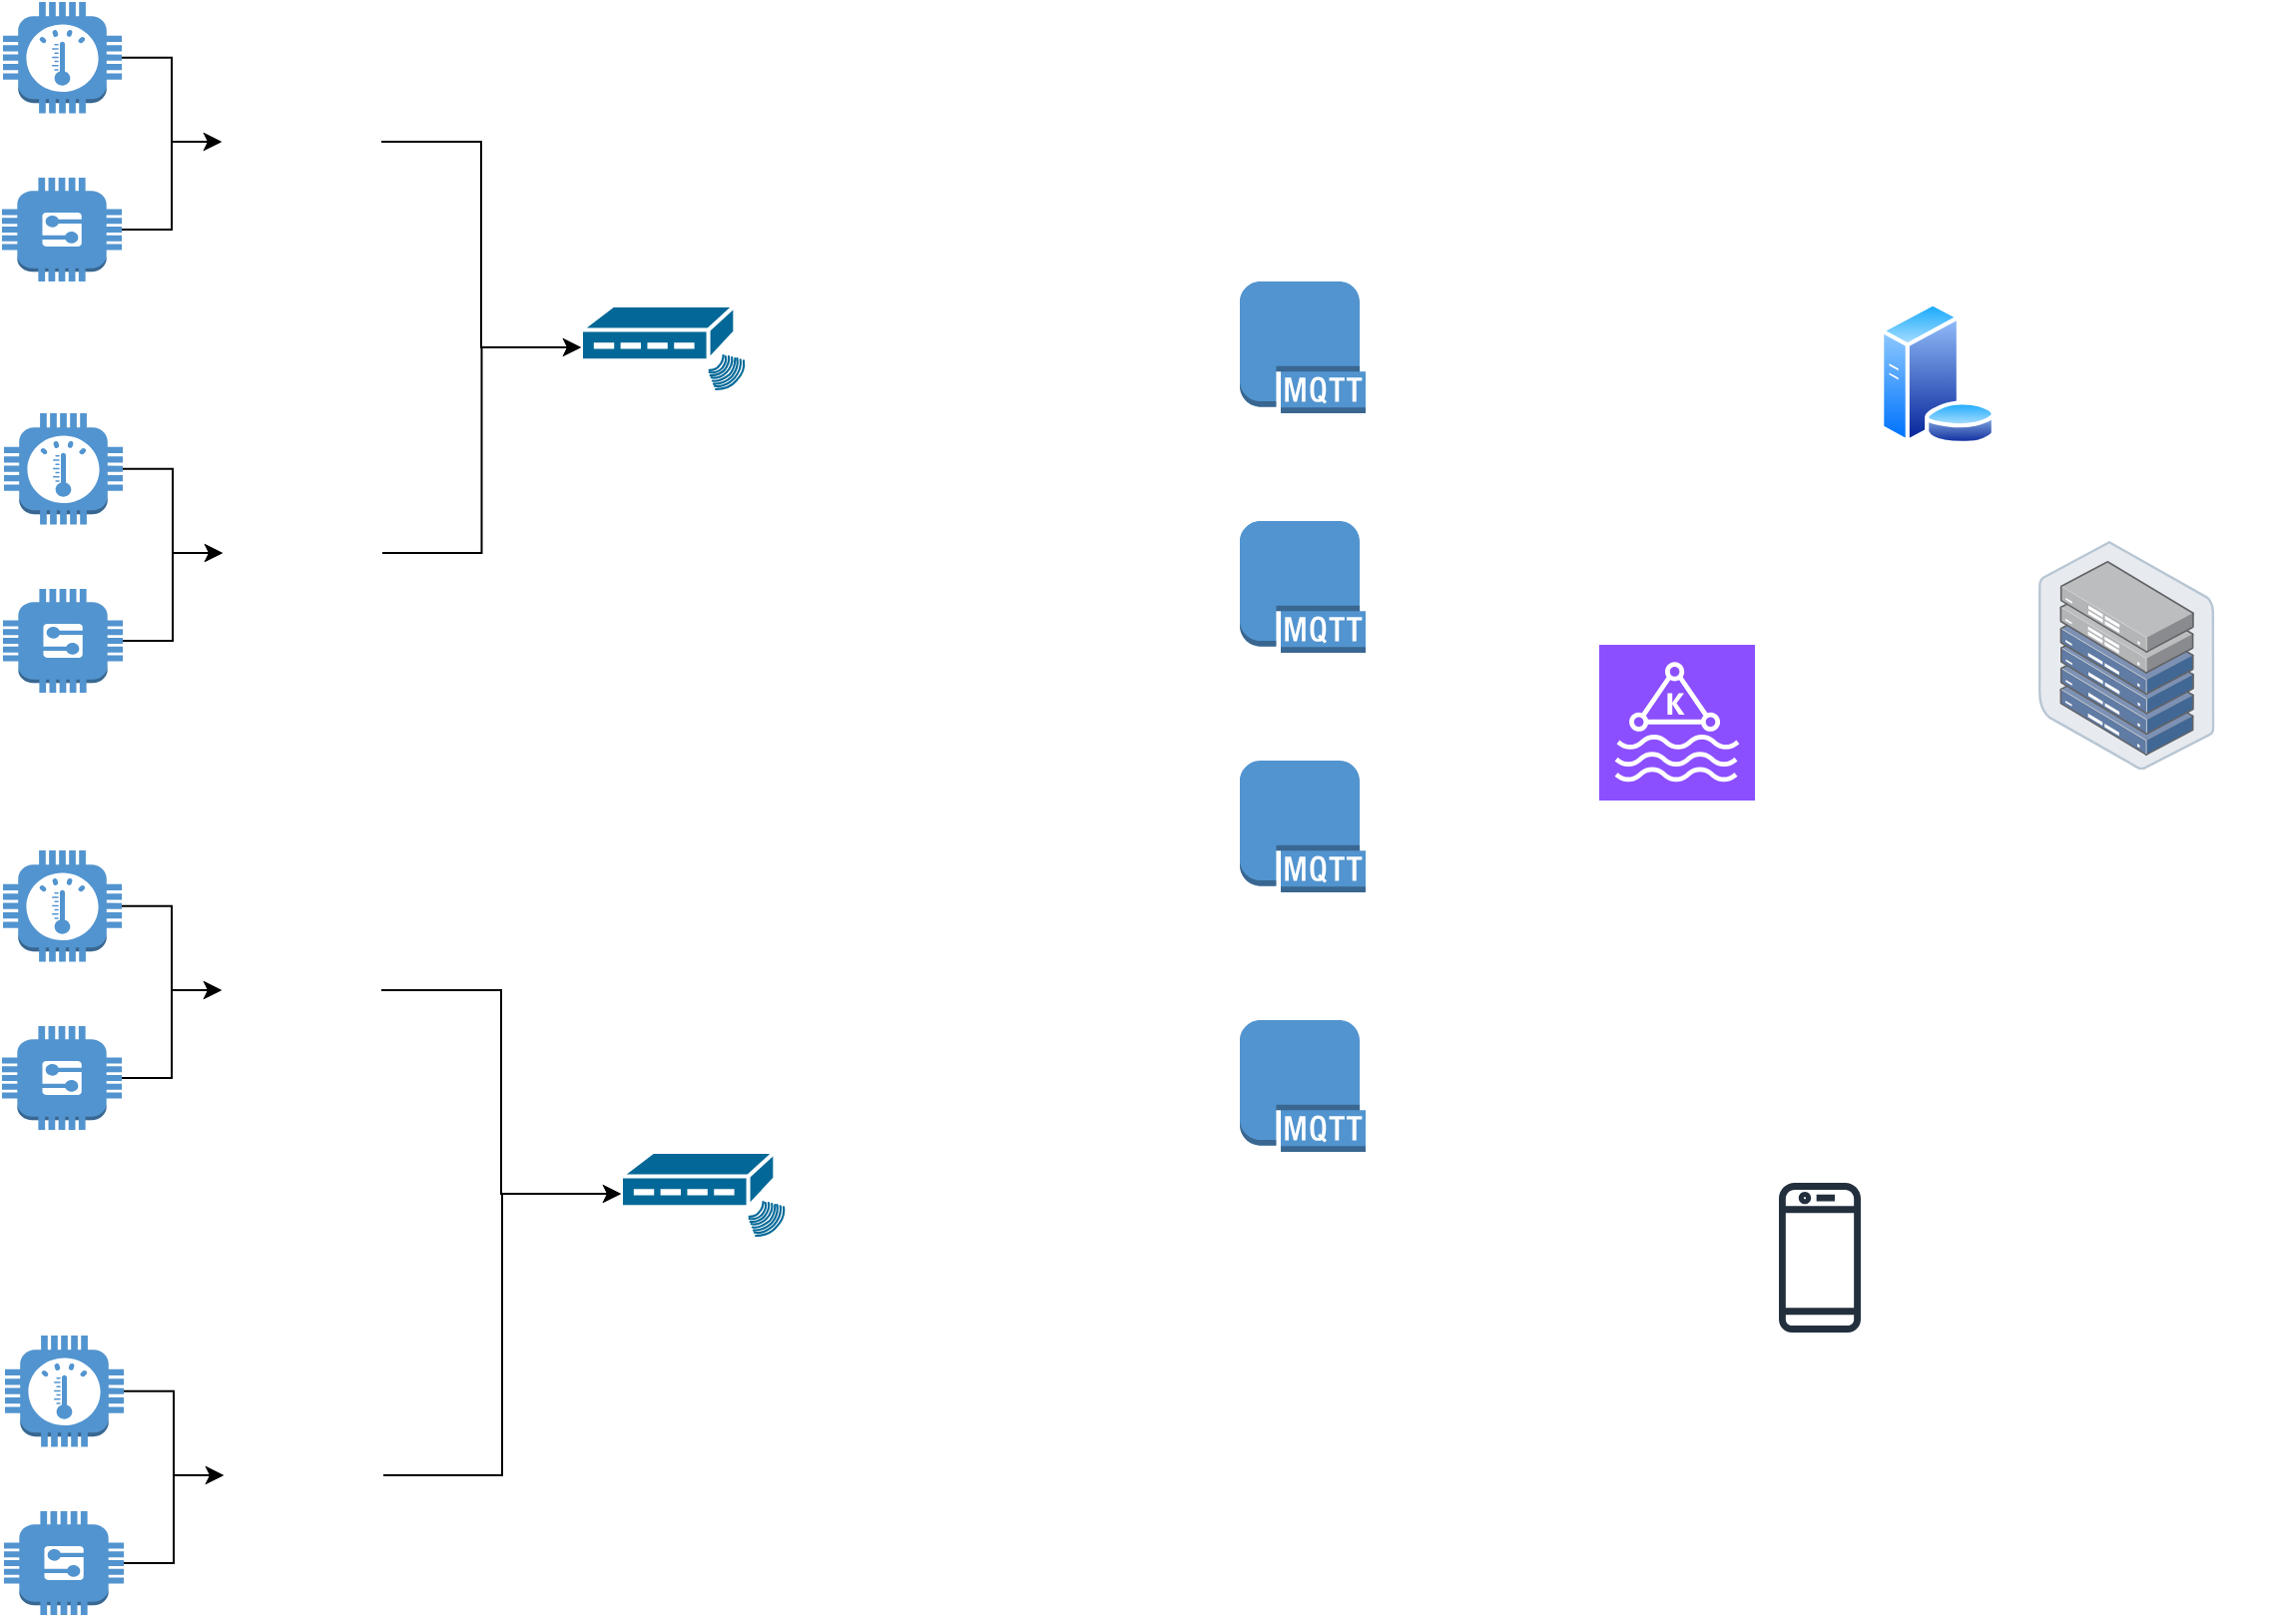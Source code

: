 <mxfile version="22.1.4" type="github">
  <diagram name="Page-1" id="D1KWsUhvGi-13Org68C8">
    <mxGraphModel dx="1763" dy="502" grid="1" gridSize="10" guides="1" tooltips="1" connect="1" arrows="1" fold="1" page="1" pageScale="1" pageWidth="850" pageHeight="1100" math="0" shadow="0">
      <root>
        <mxCell id="0" />
        <mxCell id="1" parent="0" />
        <mxCell id="LfplTYUUEJtRehGg-FaP-1" value="" style="outlineConnect=0;dashed=0;verticalLabelPosition=bottom;verticalAlign=top;align=center;html=1;shape=mxgraph.aws3.mqtt_protocol;fillColor=#5294CF;gradientColor=none;" vertex="1" parent="1">
          <mxGeometry x="280" y="290" width="63" height="66" as="geometry" />
        </mxCell>
        <mxCell id="LfplTYUUEJtRehGg-FaP-2" value="" style="outlineConnect=0;dashed=0;verticalLabelPosition=bottom;verticalAlign=top;align=center;html=1;shape=mxgraph.aws3.mqtt_protocol;fillColor=#5294CF;gradientColor=none;" vertex="1" parent="1">
          <mxGeometry x="280" y="410" width="63" height="66" as="geometry" />
        </mxCell>
        <mxCell id="LfplTYUUEJtRehGg-FaP-3" value="" style="outlineConnect=0;dashed=0;verticalLabelPosition=bottom;verticalAlign=top;align=center;html=1;shape=mxgraph.aws3.mqtt_protocol;fillColor=#5294CF;gradientColor=none;" vertex="1" parent="1">
          <mxGeometry x="280" y="530" width="63" height="66" as="geometry" />
        </mxCell>
        <mxCell id="LfplTYUUEJtRehGg-FaP-4" value="" style="outlineConnect=0;dashed=0;verticalLabelPosition=bottom;verticalAlign=top;align=center;html=1;shape=mxgraph.aws3.mqtt_protocol;fillColor=#5294CF;gradientColor=none;" vertex="1" parent="1">
          <mxGeometry x="280" y="660" width="63" height="66" as="geometry" />
        </mxCell>
        <mxCell id="LfplTYUUEJtRehGg-FaP-5" value="" style="sketch=0;points=[[0,0,0],[0.25,0,0],[0.5,0,0],[0.75,0,0],[1,0,0],[0,1,0],[0.25,1,0],[0.5,1,0],[0.75,1,0],[1,1,0],[0,0.25,0],[0,0.5,0],[0,0.75,0],[1,0.25,0],[1,0.5,0],[1,0.75,0]];outlineConnect=0;fontColor=#232F3E;fillColor=#8C4FFF;strokeColor=#ffffff;dashed=0;verticalLabelPosition=bottom;verticalAlign=top;align=center;html=1;fontSize=12;fontStyle=0;aspect=fixed;shape=mxgraph.aws4.resourceIcon;resIcon=mxgraph.aws4.managed_streaming_for_kafka;" vertex="1" parent="1">
          <mxGeometry x="460" y="472" width="78" height="78" as="geometry" />
        </mxCell>
        <mxCell id="LfplTYUUEJtRehGg-FaP-6" value="" style="image;aspect=fixed;perimeter=ellipsePerimeter;html=1;align=center;shadow=0;dashed=0;spacingTop=3;image=img/lib/active_directory/database_server.svg;" vertex="1" parent="1">
          <mxGeometry x="600" y="300" width="59.04" height="72" as="geometry" />
        </mxCell>
        <mxCell id="LfplTYUUEJtRehGg-FaP-7" value="" style="image;points=[];aspect=fixed;html=1;align=center;shadow=0;dashed=0;image=img/lib/allied_telesis/storage/Datacenter_Server_Half_Rack_ToR.svg;" vertex="1" parent="1">
          <mxGeometry x="680" y="420" width="88.2" height="114.6" as="geometry" />
        </mxCell>
        <mxCell id="LfplTYUUEJtRehGg-FaP-8" value="" style="sketch=0;outlineConnect=0;fontColor=#232F3E;gradientColor=none;fillColor=#232F3D;strokeColor=none;dashed=0;verticalLabelPosition=bottom;verticalAlign=top;align=center;html=1;fontSize=12;fontStyle=0;aspect=fixed;pointerEvents=1;shape=mxgraph.aws4.mobile_client;" vertex="1" parent="1">
          <mxGeometry x="550" y="740" width="41" height="78" as="geometry" />
        </mxCell>
        <mxCell id="LfplTYUUEJtRehGg-FaP-11" value="" style="shape=image;html=1;verticalAlign=top;verticalLabelPosition=bottom;labelBackgroundColor=#ffffff;imageAspect=0;aspect=fixed;image=https://cdn0.iconfinder.com/data/icons/devices-42/512/Normal_LCD-128.png" vertex="1" parent="1">
          <mxGeometry x="680" y="715" width="128" height="128" as="geometry" />
        </mxCell>
        <mxCell id="LfplTYUUEJtRehGg-FaP-16" style="edgeStyle=orthogonalEdgeStyle;rounded=0;orthogonalLoop=1;jettySize=auto;html=1;" edge="1" parent="1" source="LfplTYUUEJtRehGg-FaP-12" target="LfplTYUUEJtRehGg-FaP-14">
          <mxGeometry relative="1" as="geometry" />
        </mxCell>
        <mxCell id="LfplTYUUEJtRehGg-FaP-12" value="" style="outlineConnect=0;dashed=0;verticalLabelPosition=bottom;verticalAlign=top;align=center;html=1;shape=mxgraph.aws3.thermostat;fillColor=#5294CF;gradientColor=none;" vertex="1" parent="1">
          <mxGeometry x="-339.5" y="150" width="59.5" height="55.75" as="geometry" />
        </mxCell>
        <mxCell id="LfplTYUUEJtRehGg-FaP-20" style="edgeStyle=orthogonalEdgeStyle;rounded=0;orthogonalLoop=1;jettySize=auto;html=1;" edge="1" parent="1" source="LfplTYUUEJtRehGg-FaP-13" target="LfplTYUUEJtRehGg-FaP-14">
          <mxGeometry relative="1" as="geometry" />
        </mxCell>
        <mxCell id="LfplTYUUEJtRehGg-FaP-13" value="" style="outlineConnect=0;dashed=0;verticalLabelPosition=bottom;verticalAlign=top;align=center;html=1;shape=mxgraph.aws3.generic;fillColor=#5294CF;gradientColor=none;" vertex="1" parent="1">
          <mxGeometry x="-340" y="238" width="60" height="52" as="geometry" />
        </mxCell>
        <mxCell id="LfplTYUUEJtRehGg-FaP-14" value="" style="shape=image;html=1;verticalAlign=top;verticalLabelPosition=bottom;labelBackgroundColor=#ffffff;imageAspect=0;aspect=fixed;image=https://cdn2.iconfinder.com/data/icons/electronic-13/480/3-electronic-arduino-chipset-icon-2-128.png" vertex="1" parent="1">
          <mxGeometry x="-230" y="180" width="80" height="80" as="geometry" />
        </mxCell>
        <mxCell id="LfplTYUUEJtRehGg-FaP-15" value="" style="shape=mxgraph.cisco.modems_and_phones.rf_modem;html=1;pointerEvents=1;dashed=0;fillColor=#036897;strokeColor=#ffffff;strokeWidth=2;verticalLabelPosition=bottom;verticalAlign=top;align=center;outlineConnect=0;" vertex="1" parent="1">
          <mxGeometry x="-30" y="726" width="82" height="42" as="geometry" />
        </mxCell>
        <mxCell id="LfplTYUUEJtRehGg-FaP-21" style="edgeStyle=orthogonalEdgeStyle;rounded=0;orthogonalLoop=1;jettySize=auto;html=1;" edge="1" source="LfplTYUUEJtRehGg-FaP-22" target="LfplTYUUEJtRehGg-FaP-25" parent="1">
          <mxGeometry relative="1" as="geometry" />
        </mxCell>
        <mxCell id="LfplTYUUEJtRehGg-FaP-22" value="" style="outlineConnect=0;dashed=0;verticalLabelPosition=bottom;verticalAlign=top;align=center;html=1;shape=mxgraph.aws3.thermostat;fillColor=#5294CF;gradientColor=none;" vertex="1" parent="1">
          <mxGeometry x="-339" y="356" width="59.5" height="55.75" as="geometry" />
        </mxCell>
        <mxCell id="LfplTYUUEJtRehGg-FaP-23" style="edgeStyle=orthogonalEdgeStyle;rounded=0;orthogonalLoop=1;jettySize=auto;html=1;" edge="1" source="LfplTYUUEJtRehGg-FaP-24" target="LfplTYUUEJtRehGg-FaP-25" parent="1">
          <mxGeometry relative="1" as="geometry" />
        </mxCell>
        <mxCell id="LfplTYUUEJtRehGg-FaP-24" value="" style="outlineConnect=0;dashed=0;verticalLabelPosition=bottom;verticalAlign=top;align=center;html=1;shape=mxgraph.aws3.generic;fillColor=#5294CF;gradientColor=none;" vertex="1" parent="1">
          <mxGeometry x="-339.5" y="444" width="60" height="52" as="geometry" />
        </mxCell>
        <mxCell id="LfplTYUUEJtRehGg-FaP-25" value="" style="shape=image;html=1;verticalAlign=top;verticalLabelPosition=bottom;labelBackgroundColor=#ffffff;imageAspect=0;aspect=fixed;image=https://cdn2.iconfinder.com/data/icons/electronic-13/480/3-electronic-arduino-chipset-icon-2-128.png" vertex="1" parent="1">
          <mxGeometry x="-229.5" y="386" width="80" height="80" as="geometry" />
        </mxCell>
        <mxCell id="LfplTYUUEJtRehGg-FaP-26" style="edgeStyle=orthogonalEdgeStyle;rounded=0;orthogonalLoop=1;jettySize=auto;html=1;" edge="1" source="LfplTYUUEJtRehGg-FaP-27" target="LfplTYUUEJtRehGg-FaP-30" parent="1">
          <mxGeometry relative="1" as="geometry" />
        </mxCell>
        <mxCell id="LfplTYUUEJtRehGg-FaP-27" value="" style="outlineConnect=0;dashed=0;verticalLabelPosition=bottom;verticalAlign=top;align=center;html=1;shape=mxgraph.aws3.thermostat;fillColor=#5294CF;gradientColor=none;" vertex="1" parent="1">
          <mxGeometry x="-338.5" y="818" width="59.5" height="55.75" as="geometry" />
        </mxCell>
        <mxCell id="LfplTYUUEJtRehGg-FaP-28" style="edgeStyle=orthogonalEdgeStyle;rounded=0;orthogonalLoop=1;jettySize=auto;html=1;" edge="1" source="LfplTYUUEJtRehGg-FaP-29" target="LfplTYUUEJtRehGg-FaP-30" parent="1">
          <mxGeometry relative="1" as="geometry" />
        </mxCell>
        <mxCell id="LfplTYUUEJtRehGg-FaP-29" value="" style="outlineConnect=0;dashed=0;verticalLabelPosition=bottom;verticalAlign=top;align=center;html=1;shape=mxgraph.aws3.generic;fillColor=#5294CF;gradientColor=none;" vertex="1" parent="1">
          <mxGeometry x="-339" y="906" width="60" height="52" as="geometry" />
        </mxCell>
        <mxCell id="LfplTYUUEJtRehGg-FaP-30" value="" style="shape=image;html=1;verticalAlign=top;verticalLabelPosition=bottom;labelBackgroundColor=#ffffff;imageAspect=0;aspect=fixed;image=https://cdn2.iconfinder.com/data/icons/electronic-13/480/3-electronic-arduino-chipset-icon-2-128.png" vertex="1" parent="1">
          <mxGeometry x="-229" y="848" width="80" height="80" as="geometry" />
        </mxCell>
        <mxCell id="LfplTYUUEJtRehGg-FaP-32" value="" style="shape=mxgraph.cisco.modems_and_phones.rf_modem;html=1;pointerEvents=1;dashed=0;fillColor=#036897;strokeColor=#ffffff;strokeWidth=2;verticalLabelPosition=bottom;verticalAlign=top;align=center;outlineConnect=0;" vertex="1" parent="1">
          <mxGeometry x="-50" y="302" width="82" height="42" as="geometry" />
        </mxCell>
        <mxCell id="LfplTYUUEJtRehGg-FaP-34" style="edgeStyle=orthogonalEdgeStyle;rounded=0;orthogonalLoop=1;jettySize=auto;html=1;" edge="1" source="LfplTYUUEJtRehGg-FaP-35" target="LfplTYUUEJtRehGg-FaP-38" parent="1">
          <mxGeometry relative="1" as="geometry" />
        </mxCell>
        <mxCell id="LfplTYUUEJtRehGg-FaP-35" value="" style="outlineConnect=0;dashed=0;verticalLabelPosition=bottom;verticalAlign=top;align=center;html=1;shape=mxgraph.aws3.thermostat;fillColor=#5294CF;gradientColor=none;" vertex="1" parent="1">
          <mxGeometry x="-339.5" y="575" width="59.5" height="55.75" as="geometry" />
        </mxCell>
        <mxCell id="LfplTYUUEJtRehGg-FaP-36" style="edgeStyle=orthogonalEdgeStyle;rounded=0;orthogonalLoop=1;jettySize=auto;html=1;" edge="1" source="LfplTYUUEJtRehGg-FaP-37" target="LfplTYUUEJtRehGg-FaP-38" parent="1">
          <mxGeometry relative="1" as="geometry" />
        </mxCell>
        <mxCell id="LfplTYUUEJtRehGg-FaP-37" value="" style="outlineConnect=0;dashed=0;verticalLabelPosition=bottom;verticalAlign=top;align=center;html=1;shape=mxgraph.aws3.generic;fillColor=#5294CF;gradientColor=none;" vertex="1" parent="1">
          <mxGeometry x="-340" y="663" width="60" height="52" as="geometry" />
        </mxCell>
        <mxCell id="LfplTYUUEJtRehGg-FaP-38" value="" style="shape=image;html=1;verticalAlign=top;verticalLabelPosition=bottom;labelBackgroundColor=#ffffff;imageAspect=0;aspect=fixed;image=https://cdn2.iconfinder.com/data/icons/electronic-13/480/3-electronic-arduino-chipset-icon-2-128.png" vertex="1" parent="1">
          <mxGeometry x="-230" y="605" width="80" height="80" as="geometry" />
        </mxCell>
        <mxCell id="LfplTYUUEJtRehGg-FaP-39" style="edgeStyle=orthogonalEdgeStyle;rounded=0;orthogonalLoop=1;jettySize=auto;html=1;entryX=0;entryY=0.5;entryDx=0;entryDy=0;entryPerimeter=0;" edge="1" parent="1" source="LfplTYUUEJtRehGg-FaP-14" target="LfplTYUUEJtRehGg-FaP-32">
          <mxGeometry relative="1" as="geometry" />
        </mxCell>
        <mxCell id="LfplTYUUEJtRehGg-FaP-41" style="edgeStyle=orthogonalEdgeStyle;rounded=0;orthogonalLoop=1;jettySize=auto;html=1;entryX=0;entryY=0.5;entryDx=0;entryDy=0;entryPerimeter=0;" edge="1" parent="1" source="LfplTYUUEJtRehGg-FaP-25" target="LfplTYUUEJtRehGg-FaP-32">
          <mxGeometry relative="1" as="geometry" />
        </mxCell>
        <mxCell id="LfplTYUUEJtRehGg-FaP-42" style="edgeStyle=orthogonalEdgeStyle;rounded=0;orthogonalLoop=1;jettySize=auto;html=1;entryX=0;entryY=0.5;entryDx=0;entryDy=0;entryPerimeter=0;" edge="1" parent="1" source="LfplTYUUEJtRehGg-FaP-38" target="LfplTYUUEJtRehGg-FaP-15">
          <mxGeometry relative="1" as="geometry" />
        </mxCell>
        <mxCell id="LfplTYUUEJtRehGg-FaP-43" style="edgeStyle=orthogonalEdgeStyle;rounded=0;orthogonalLoop=1;jettySize=auto;html=1;entryX=0;entryY=0.5;entryDx=0;entryDy=0;entryPerimeter=0;" edge="1" parent="1" source="LfplTYUUEJtRehGg-FaP-30" target="LfplTYUUEJtRehGg-FaP-15">
          <mxGeometry relative="1" as="geometry" />
        </mxCell>
      </root>
    </mxGraphModel>
  </diagram>
</mxfile>
